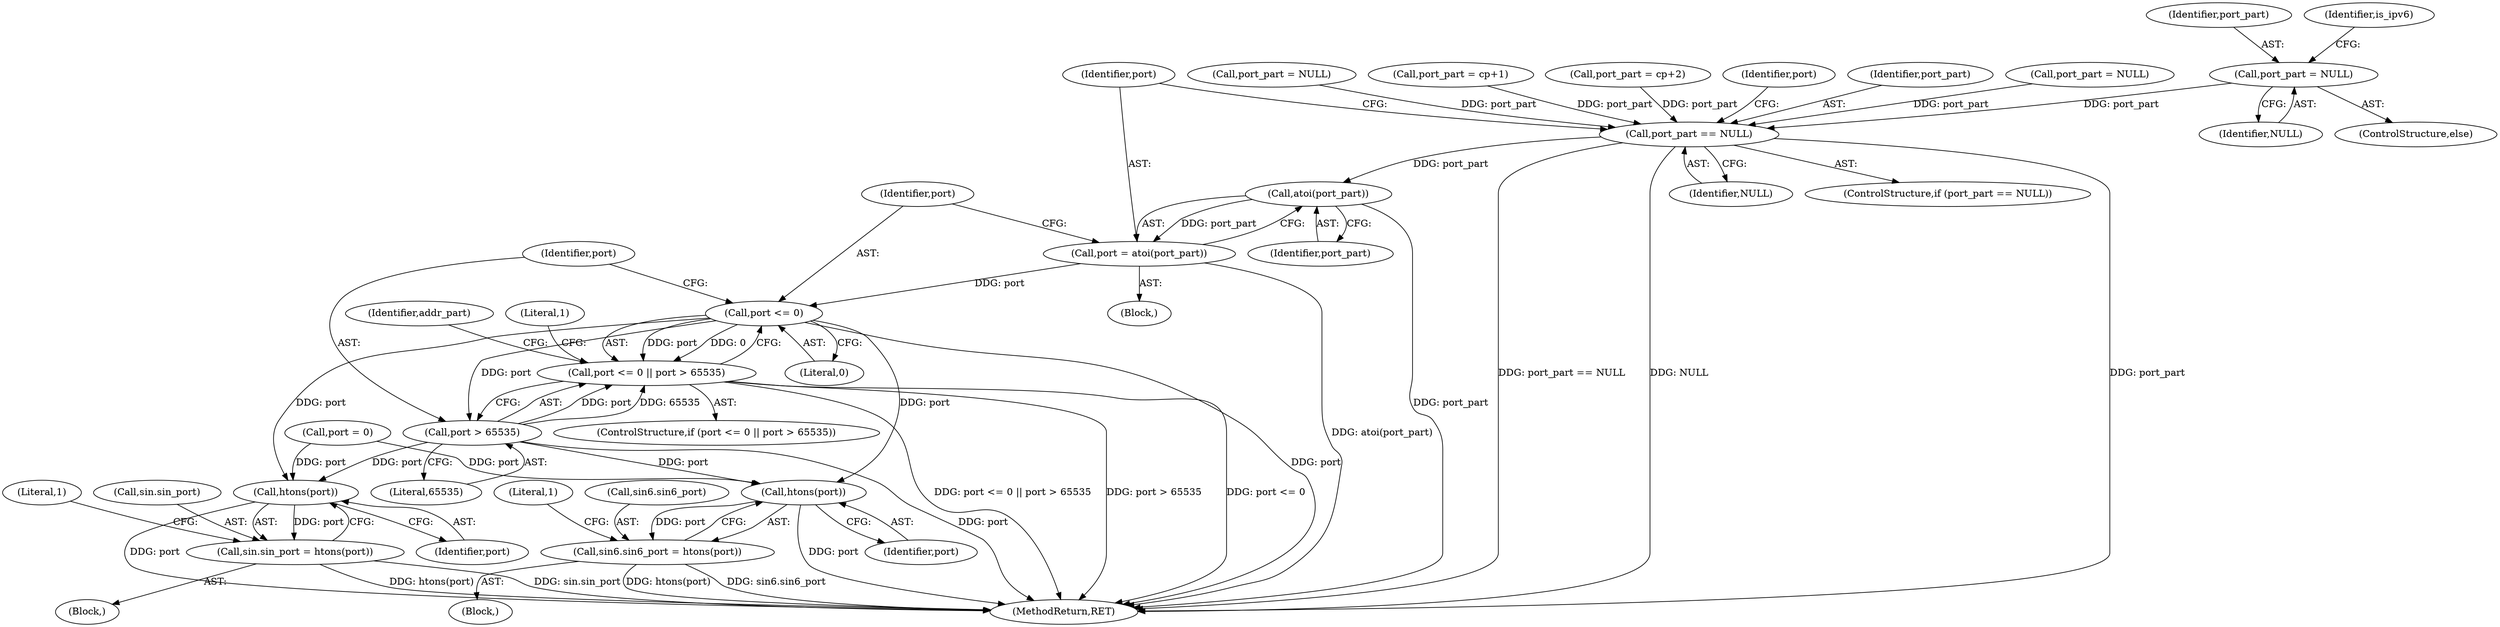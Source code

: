 digraph "0_libevent_329acc18a0768c21ba22522f01a5c7f46cacc4d5@pointer" {
"1000180" [label="(Call,port_part = NULL)"];
"1000260" [label="(Call,port_part == NULL)"];
"1000271" [label="(Call,atoi(port_part))"];
"1000269" [label="(Call,port = atoi(port_part))"];
"1000275" [label="(Call,port <= 0)"];
"1000274" [label="(Call,port <= 0 || port > 65535)"];
"1000278" [label="(Call,port > 65535)"];
"1000316" [label="(Call,htons(port))"];
"1000312" [label="(Call,sin6.sin6_port = htons(port))"];
"1000384" [label="(Call,htons(port))"];
"1000380" [label="(Call,sin.sin_port = htons(port))"];
"1000174" [label="(Call,port_part = cp+2)"];
"1000293" [label="(Block,)"];
"1000313" [label="(Call,sin6.sin6_port)"];
"1000317" [label="(Identifier,port)"];
"1000264" [label="(Call,port = 0)"];
"1000265" [label="(Identifier,port)"];
"1000280" [label="(Literal,65535)"];
"1000384" [label="(Call,htons(port))"];
"1000277" [label="(Literal,0)"];
"1000262" [label="(Identifier,NULL)"];
"1000269" [label="(Call,port = atoi(port_part))"];
"1000388" [label="(Literal,1)"];
"1000361" [label="(Block,)"];
"1000381" [label="(Call,sin.sin_port)"];
"1000182" [label="(Identifier,NULL)"];
"1000179" [label="(ControlStructure,else)"];
"1000279" [label="(Identifier,port)"];
"1000181" [label="(Identifier,port_part)"];
"1000261" [label="(Identifier,port_part)"];
"1000312" [label="(Call,sin6.sin6_port = htons(port))"];
"1000278" [label="(Call,port > 65535)"];
"1000380" [label="(Call,sin.sin_port = htons(port))"];
"1000316" [label="(Call,htons(port))"];
"1000428" [label="(MethodReturn,RET)"];
"1000287" [label="(Identifier,addr_part)"];
"1000259" [label="(ControlStructure,if (port_part == NULL))"];
"1000253" [label="(Call,port_part = NULL)"];
"1000202" [label="(Call,port_part = NULL)"];
"1000284" [label="(Literal,1)"];
"1000385" [label="(Identifier,port)"];
"1000268" [label="(Block,)"];
"1000276" [label="(Identifier,port)"];
"1000272" [label="(Identifier,port_part)"];
"1000260" [label="(Call,port_part == NULL)"];
"1000320" [label="(Literal,1)"];
"1000180" [label="(Call,port_part = NULL)"];
"1000273" [label="(ControlStructure,if (port <= 0 || port > 65535))"];
"1000275" [label="(Call,port <= 0)"];
"1000270" [label="(Identifier,port)"];
"1000274" [label="(Call,port <= 0 || port > 65535)"];
"1000271" [label="(Call,atoi(port_part))"];
"1000243" [label="(Call,port_part = cp+1)"];
"1000184" [label="(Identifier,is_ipv6)"];
"1000180" -> "1000179"  [label="AST: "];
"1000180" -> "1000182"  [label="CFG: "];
"1000181" -> "1000180"  [label="AST: "];
"1000182" -> "1000180"  [label="AST: "];
"1000184" -> "1000180"  [label="CFG: "];
"1000180" -> "1000260"  [label="DDG: port_part"];
"1000260" -> "1000259"  [label="AST: "];
"1000260" -> "1000262"  [label="CFG: "];
"1000261" -> "1000260"  [label="AST: "];
"1000262" -> "1000260"  [label="AST: "];
"1000265" -> "1000260"  [label="CFG: "];
"1000270" -> "1000260"  [label="CFG: "];
"1000260" -> "1000428"  [label="DDG: port_part == NULL"];
"1000260" -> "1000428"  [label="DDG: NULL"];
"1000260" -> "1000428"  [label="DDG: port_part"];
"1000253" -> "1000260"  [label="DDG: port_part"];
"1000202" -> "1000260"  [label="DDG: port_part"];
"1000243" -> "1000260"  [label="DDG: port_part"];
"1000174" -> "1000260"  [label="DDG: port_part"];
"1000260" -> "1000271"  [label="DDG: port_part"];
"1000271" -> "1000269"  [label="AST: "];
"1000271" -> "1000272"  [label="CFG: "];
"1000272" -> "1000271"  [label="AST: "];
"1000269" -> "1000271"  [label="CFG: "];
"1000271" -> "1000428"  [label="DDG: port_part"];
"1000271" -> "1000269"  [label="DDG: port_part"];
"1000269" -> "1000268"  [label="AST: "];
"1000270" -> "1000269"  [label="AST: "];
"1000276" -> "1000269"  [label="CFG: "];
"1000269" -> "1000428"  [label="DDG: atoi(port_part)"];
"1000269" -> "1000275"  [label="DDG: port"];
"1000275" -> "1000274"  [label="AST: "];
"1000275" -> "1000277"  [label="CFG: "];
"1000276" -> "1000275"  [label="AST: "];
"1000277" -> "1000275"  [label="AST: "];
"1000279" -> "1000275"  [label="CFG: "];
"1000274" -> "1000275"  [label="CFG: "];
"1000275" -> "1000428"  [label="DDG: port"];
"1000275" -> "1000274"  [label="DDG: port"];
"1000275" -> "1000274"  [label="DDG: 0"];
"1000275" -> "1000278"  [label="DDG: port"];
"1000275" -> "1000316"  [label="DDG: port"];
"1000275" -> "1000384"  [label="DDG: port"];
"1000274" -> "1000273"  [label="AST: "];
"1000274" -> "1000278"  [label="CFG: "];
"1000278" -> "1000274"  [label="AST: "];
"1000284" -> "1000274"  [label="CFG: "];
"1000287" -> "1000274"  [label="CFG: "];
"1000274" -> "1000428"  [label="DDG: port <= 0"];
"1000274" -> "1000428"  [label="DDG: port <= 0 || port > 65535"];
"1000274" -> "1000428"  [label="DDG: port > 65535"];
"1000278" -> "1000274"  [label="DDG: port"];
"1000278" -> "1000274"  [label="DDG: 65535"];
"1000278" -> "1000280"  [label="CFG: "];
"1000279" -> "1000278"  [label="AST: "];
"1000280" -> "1000278"  [label="AST: "];
"1000278" -> "1000428"  [label="DDG: port"];
"1000278" -> "1000316"  [label="DDG: port"];
"1000278" -> "1000384"  [label="DDG: port"];
"1000316" -> "1000312"  [label="AST: "];
"1000316" -> "1000317"  [label="CFG: "];
"1000317" -> "1000316"  [label="AST: "];
"1000312" -> "1000316"  [label="CFG: "];
"1000316" -> "1000428"  [label="DDG: port"];
"1000316" -> "1000312"  [label="DDG: port"];
"1000264" -> "1000316"  [label="DDG: port"];
"1000312" -> "1000293"  [label="AST: "];
"1000313" -> "1000312"  [label="AST: "];
"1000320" -> "1000312"  [label="CFG: "];
"1000312" -> "1000428"  [label="DDG: htons(port)"];
"1000312" -> "1000428"  [label="DDG: sin6.sin6_port"];
"1000384" -> "1000380"  [label="AST: "];
"1000384" -> "1000385"  [label="CFG: "];
"1000385" -> "1000384"  [label="AST: "];
"1000380" -> "1000384"  [label="CFG: "];
"1000384" -> "1000428"  [label="DDG: port"];
"1000384" -> "1000380"  [label="DDG: port"];
"1000264" -> "1000384"  [label="DDG: port"];
"1000380" -> "1000361"  [label="AST: "];
"1000381" -> "1000380"  [label="AST: "];
"1000388" -> "1000380"  [label="CFG: "];
"1000380" -> "1000428"  [label="DDG: htons(port)"];
"1000380" -> "1000428"  [label="DDG: sin.sin_port"];
}
